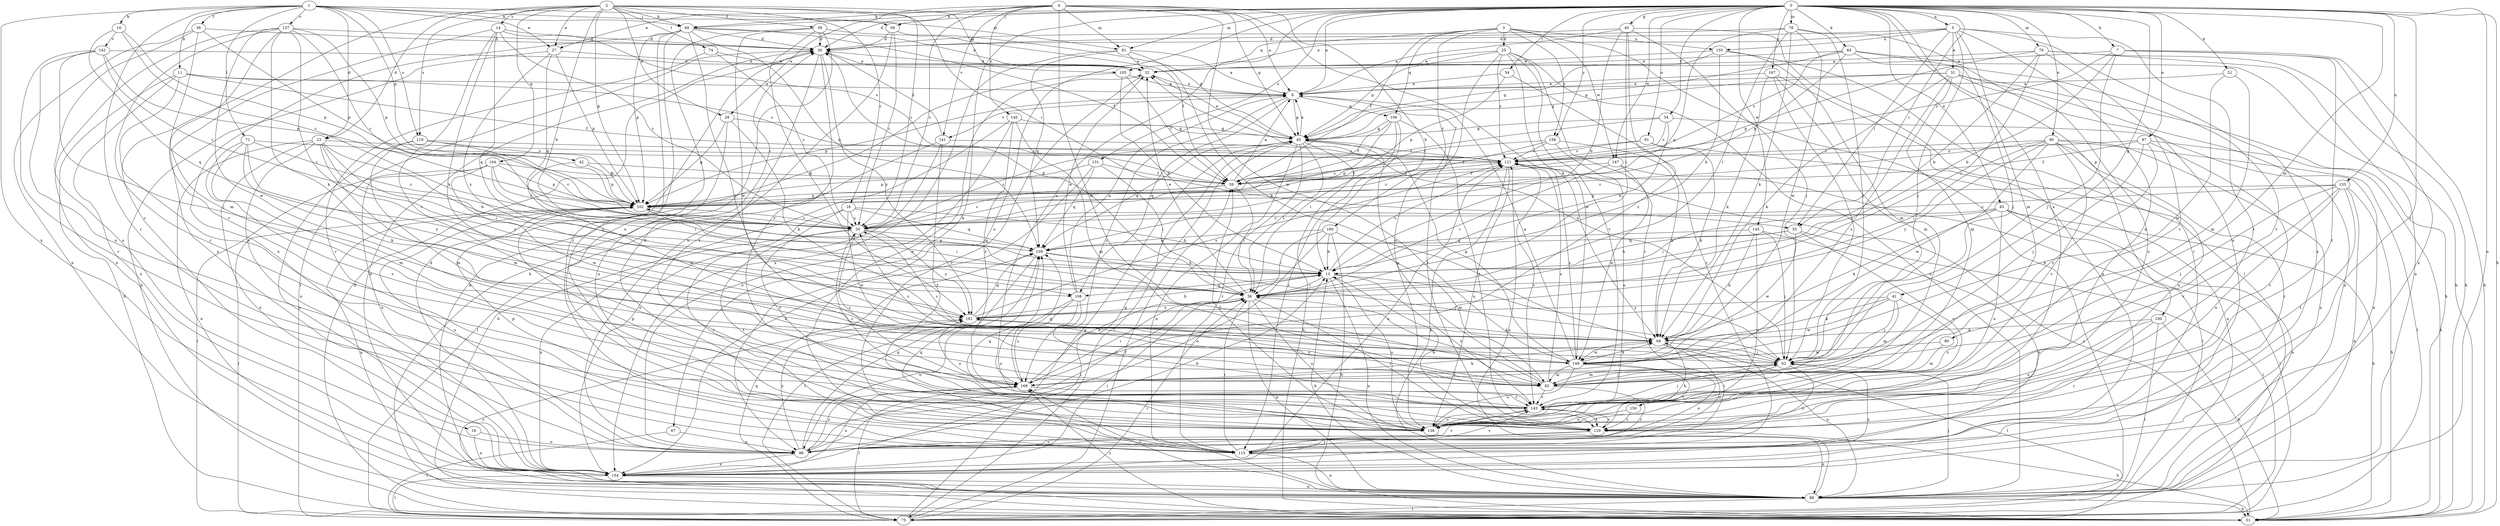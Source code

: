 strict digraph  {
0;
1;
2;
3;
4;
5;
6;
7;
10;
11;
13;
14;
16;
19;
20;
21;
23;
25;
26;
27;
28;
31;
32;
34;
36;
38;
39;
40;
41;
42;
45;
51;
54;
55;
56;
59;
62;
64;
67;
68;
69;
71;
74;
75;
76;
78;
80;
81;
82;
83;
87;
88;
90;
91;
96;
100;
102;
104;
105;
106;
108;
109;
115;
119;
121;
129;
131;
133;
135;
136;
137;
140;
141;
142;
143;
145;
147;
148;
150;
154;
158;
160;
161;
167;
168;
0 -> 5  [label=a];
0 -> 6  [label=a];
0 -> 7  [label=b];
0 -> 21  [label=d];
0 -> 27  [label=e];
0 -> 34  [label=f];
0 -> 40  [label=g];
0 -> 41  [label=g];
0 -> 51  [label=h];
0 -> 54  [label=i];
0 -> 55  [label=i];
0 -> 59  [label=j];
0 -> 64  [label=k];
0 -> 67  [label=k];
0 -> 68  [label=k];
0 -> 76  [label=m];
0 -> 78  [label=m];
0 -> 80  [label=m];
0 -> 81  [label=m];
0 -> 83  [label=n];
0 -> 87  [label=n];
0 -> 88  [label=n];
0 -> 90  [label=o];
0 -> 91  [label=o];
0 -> 96  [label=o];
0 -> 100  [label=p];
0 -> 129  [label=t];
0 -> 131  [label=u];
0 -> 133  [label=u];
0 -> 145  [label=w];
0 -> 147  [label=w];
0 -> 150  [label=x];
0 -> 158  [label=y];
0 -> 167  [label=z];
0 -> 168  [label=z];
1 -> 10  [label=b];
1 -> 11  [label=b];
1 -> 23  [label=d];
1 -> 27  [label=e];
1 -> 36  [label=f];
1 -> 42  [label=g];
1 -> 59  [label=j];
1 -> 68  [label=k];
1 -> 71  [label=l];
1 -> 81  [label=m];
1 -> 115  [label=r];
1 -> 119  [label=s];
1 -> 137  [label=v];
1 -> 154  [label=x];
2 -> 13  [label=b];
2 -> 14  [label=c];
2 -> 16  [label=c];
2 -> 19  [label=c];
2 -> 20  [label=c];
2 -> 23  [label=d];
2 -> 27  [label=e];
2 -> 28  [label=e];
2 -> 38  [label=f];
2 -> 55  [label=i];
2 -> 68  [label=k];
2 -> 74  [label=l];
2 -> 102  [label=p];
2 -> 104  [label=q];
2 -> 105  [label=q];
2 -> 119  [label=s];
3 -> 25  [label=d];
3 -> 39  [label=f];
3 -> 88  [label=n];
3 -> 105  [label=q];
3 -> 106  [label=q];
3 -> 135  [label=u];
3 -> 147  [label=w];
3 -> 158  [label=y];
3 -> 160  [label=y];
4 -> 6  [label=a];
4 -> 13  [label=b];
4 -> 20  [label=c];
4 -> 26  [label=d];
4 -> 28  [label=e];
4 -> 45  [label=g];
4 -> 68  [label=k];
4 -> 69  [label=k];
4 -> 81  [label=m];
4 -> 82  [label=m];
4 -> 140  [label=v];
4 -> 141  [label=v];
4 -> 148  [label=w];
5 -> 26  [label=d];
5 -> 31  [label=e];
5 -> 32  [label=e];
5 -> 55  [label=i];
5 -> 62  [label=j];
5 -> 82  [label=m];
5 -> 129  [label=t];
5 -> 135  [label=u];
5 -> 136  [label=u];
5 -> 154  [label=x];
6 -> 45  [label=g];
6 -> 102  [label=p];
6 -> 106  [label=q];
6 -> 108  [label=q];
6 -> 129  [label=t];
6 -> 141  [label=v];
6 -> 168  [label=z];
7 -> 13  [label=b];
7 -> 32  [label=e];
7 -> 51  [label=h];
7 -> 62  [label=j];
7 -> 121  [label=s];
7 -> 129  [label=t];
7 -> 154  [label=x];
10 -> 20  [label=c];
10 -> 102  [label=p];
10 -> 108  [label=q];
10 -> 142  [label=v];
11 -> 6  [label=a];
11 -> 39  [label=f];
11 -> 51  [label=h];
11 -> 121  [label=s];
11 -> 143  [label=v];
11 -> 154  [label=x];
13 -> 56  [label=i];
13 -> 62  [label=j];
13 -> 88  [label=n];
13 -> 102  [label=p];
13 -> 108  [label=q];
13 -> 121  [label=s];
13 -> 136  [label=u];
13 -> 143  [label=v];
14 -> 20  [label=c];
14 -> 26  [label=d];
14 -> 69  [label=k];
14 -> 108  [label=q];
14 -> 121  [label=s];
14 -> 154  [label=x];
14 -> 168  [label=z];
16 -> 13  [label=b];
16 -> 20  [label=c];
16 -> 109  [label=q];
16 -> 115  [label=r];
16 -> 143  [label=v];
16 -> 148  [label=w];
19 -> 96  [label=o];
19 -> 154  [label=x];
20 -> 109  [label=q];
20 -> 129  [label=t];
20 -> 154  [label=x];
20 -> 161  [label=y];
20 -> 168  [label=z];
21 -> 6  [label=a];
21 -> 82  [label=m];
21 -> 148  [label=w];
23 -> 13  [label=b];
23 -> 56  [label=i];
23 -> 82  [label=m];
23 -> 88  [label=n];
23 -> 96  [label=o];
23 -> 121  [label=s];
23 -> 154  [label=x];
23 -> 161  [label=y];
25 -> 32  [label=e];
25 -> 45  [label=g];
25 -> 88  [label=n];
25 -> 115  [label=r];
25 -> 121  [label=s];
25 -> 136  [label=u];
25 -> 143  [label=v];
25 -> 148  [label=w];
26 -> 32  [label=e];
26 -> 75  [label=l];
26 -> 129  [label=t];
26 -> 161  [label=y];
26 -> 168  [label=z];
27 -> 32  [label=e];
27 -> 51  [label=h];
27 -> 102  [label=p];
27 -> 109  [label=q];
27 -> 161  [label=y];
28 -> 45  [label=g];
28 -> 69  [label=k];
28 -> 102  [label=p];
28 -> 136  [label=u];
31 -> 6  [label=a];
31 -> 45  [label=g];
31 -> 51  [label=h];
31 -> 69  [label=k];
31 -> 82  [label=m];
31 -> 88  [label=n];
31 -> 136  [label=u];
31 -> 168  [label=z];
32 -> 6  [label=a];
32 -> 26  [label=d];
32 -> 115  [label=r];
34 -> 13  [label=b];
34 -> 39  [label=f];
34 -> 45  [label=g];
34 -> 88  [label=n];
34 -> 121  [label=s];
36 -> 26  [label=d];
36 -> 88  [label=n];
36 -> 96  [label=o];
36 -> 102  [label=p];
36 -> 143  [label=v];
38 -> 26  [label=d];
38 -> 45  [label=g];
38 -> 51  [label=h];
38 -> 136  [label=u];
38 -> 148  [label=w];
38 -> 161  [label=y];
39 -> 6  [label=a];
39 -> 20  [label=c];
39 -> 56  [label=i];
39 -> 102  [label=p];
39 -> 121  [label=s];
40 -> 6  [label=a];
40 -> 13  [label=b];
40 -> 26  [label=d];
40 -> 56  [label=i];
40 -> 62  [label=j];
40 -> 75  [label=l];
40 -> 168  [label=z];
41 -> 62  [label=j];
41 -> 69  [label=k];
41 -> 82  [label=m];
41 -> 143  [label=v];
41 -> 148  [label=w];
41 -> 161  [label=y];
42 -> 39  [label=f];
42 -> 102  [label=p];
42 -> 148  [label=w];
45 -> 6  [label=a];
45 -> 20  [label=c];
45 -> 32  [label=e];
45 -> 51  [label=h];
45 -> 56  [label=i];
45 -> 75  [label=l];
45 -> 88  [label=n];
45 -> 109  [label=q];
45 -> 115  [label=r];
45 -> 121  [label=s];
51 -> 26  [label=d];
51 -> 121  [label=s];
51 -> 161  [label=y];
51 -> 168  [label=z];
54 -> 6  [label=a];
54 -> 102  [label=p];
54 -> 115  [label=r];
55 -> 13  [label=b];
55 -> 75  [label=l];
55 -> 109  [label=q];
55 -> 143  [label=v];
55 -> 148  [label=w];
56 -> 26  [label=d];
56 -> 32  [label=e];
56 -> 88  [label=n];
56 -> 129  [label=t];
56 -> 136  [label=u];
56 -> 161  [label=y];
59 -> 20  [label=c];
59 -> 26  [label=d];
59 -> 39  [label=f];
59 -> 96  [label=o];
62 -> 20  [label=c];
62 -> 32  [label=e];
62 -> 82  [label=m];
62 -> 96  [label=o];
62 -> 143  [label=v];
62 -> 154  [label=x];
62 -> 168  [label=z];
64 -> 32  [label=e];
64 -> 45  [label=g];
64 -> 51  [label=h];
64 -> 62  [label=j];
64 -> 102  [label=p];
64 -> 121  [label=s];
64 -> 143  [label=v];
67 -> 75  [label=l];
67 -> 96  [label=o];
68 -> 26  [label=d];
68 -> 32  [label=e];
68 -> 39  [label=f];
68 -> 62  [label=j];
68 -> 102  [label=p];
68 -> 109  [label=q];
68 -> 115  [label=r];
68 -> 136  [label=u];
68 -> 154  [label=x];
69 -> 62  [label=j];
69 -> 75  [label=l];
69 -> 88  [label=n];
69 -> 96  [label=o];
69 -> 148  [label=w];
71 -> 20  [label=c];
71 -> 69  [label=k];
71 -> 82  [label=m];
71 -> 121  [label=s];
71 -> 143  [label=v];
71 -> 161  [label=y];
74 -> 20  [label=c];
74 -> 32  [label=e];
74 -> 115  [label=r];
75 -> 39  [label=f];
75 -> 45  [label=g];
75 -> 56  [label=i];
75 -> 109  [label=q];
76 -> 13  [label=b];
76 -> 32  [label=e];
76 -> 51  [label=h];
76 -> 56  [label=i];
76 -> 88  [label=n];
76 -> 102  [label=p];
76 -> 143  [label=v];
78 -> 26  [label=d];
78 -> 56  [label=i];
78 -> 62  [label=j];
78 -> 69  [label=k];
78 -> 96  [label=o];
78 -> 109  [label=q];
78 -> 148  [label=w];
80 -> 82  [label=m];
80 -> 148  [label=w];
81 -> 6  [label=a];
81 -> 32  [label=e];
81 -> 69  [label=k];
81 -> 109  [label=q];
81 -> 154  [label=x];
82 -> 45  [label=g];
82 -> 56  [label=i];
82 -> 62  [label=j];
82 -> 115  [label=r];
82 -> 121  [label=s];
82 -> 143  [label=v];
82 -> 161  [label=y];
83 -> 20  [label=c];
83 -> 51  [label=h];
83 -> 56  [label=i];
83 -> 69  [label=k];
83 -> 75  [label=l];
83 -> 88  [label=n];
83 -> 136  [label=u];
87 -> 39  [label=f];
87 -> 51  [label=h];
87 -> 62  [label=j];
87 -> 121  [label=s];
87 -> 129  [label=t];
87 -> 168  [label=z];
88 -> 13  [label=b];
88 -> 26  [label=d];
88 -> 51  [label=h];
88 -> 62  [label=j];
88 -> 75  [label=l];
88 -> 121  [label=s];
88 -> 168  [label=z];
90 -> 20  [label=c];
90 -> 56  [label=i];
90 -> 75  [label=l];
90 -> 115  [label=r];
90 -> 121  [label=s];
90 -> 136  [label=u];
90 -> 143  [label=v];
90 -> 148  [label=w];
90 -> 154  [label=x];
90 -> 161  [label=y];
91 -> 39  [label=f];
91 -> 69  [label=k];
91 -> 88  [label=n];
91 -> 121  [label=s];
96 -> 13  [label=b];
96 -> 56  [label=i];
96 -> 109  [label=q];
96 -> 143  [label=v];
96 -> 154  [label=x];
96 -> 161  [label=y];
96 -> 168  [label=z];
100 -> 51  [label=h];
100 -> 69  [label=k];
100 -> 75  [label=l];
100 -> 115  [label=r];
100 -> 136  [label=u];
102 -> 20  [label=c];
102 -> 56  [label=i];
102 -> 75  [label=l];
102 -> 88  [label=n];
102 -> 96  [label=o];
104 -> 20  [label=c];
104 -> 39  [label=f];
104 -> 56  [label=i];
104 -> 75  [label=l];
104 -> 96  [label=o];
104 -> 102  [label=p];
104 -> 148  [label=w];
105 -> 6  [label=a];
105 -> 13  [label=b];
105 -> 39  [label=f];
105 -> 88  [label=n];
106 -> 20  [label=c];
106 -> 39  [label=f];
106 -> 45  [label=g];
106 -> 56  [label=i];
106 -> 115  [label=r];
106 -> 129  [label=t];
108 -> 6  [label=a];
108 -> 32  [label=e];
108 -> 96  [label=o];
108 -> 136  [label=u];
108 -> 143  [label=v];
108 -> 168  [label=z];
109 -> 13  [label=b];
109 -> 62  [label=j];
109 -> 75  [label=l];
115 -> 56  [label=i];
115 -> 88  [label=n];
115 -> 109  [label=q];
115 -> 143  [label=v];
119 -> 20  [label=c];
119 -> 82  [label=m];
119 -> 102  [label=p];
119 -> 121  [label=s];
119 -> 154  [label=x];
121 -> 39  [label=f];
121 -> 88  [label=n];
121 -> 136  [label=u];
121 -> 143  [label=v];
129 -> 13  [label=b];
129 -> 51  [label=h];
129 -> 96  [label=o];
129 -> 102  [label=p];
129 -> 115  [label=r];
129 -> 143  [label=v];
131 -> 39  [label=f];
131 -> 56  [label=i];
131 -> 102  [label=p];
131 -> 109  [label=q];
131 -> 154  [label=x];
133 -> 20  [label=c];
133 -> 51  [label=h];
133 -> 62  [label=j];
133 -> 88  [label=n];
133 -> 102  [label=p];
133 -> 129  [label=t];
133 -> 136  [label=u];
133 -> 143  [label=v];
135 -> 13  [label=b];
135 -> 32  [label=e];
135 -> 45  [label=g];
135 -> 82  [label=m];
135 -> 115  [label=r];
136 -> 26  [label=d];
136 -> 32  [label=e];
136 -> 39  [label=f];
136 -> 69  [label=k];
136 -> 88  [label=n];
136 -> 102  [label=p];
136 -> 109  [label=q];
137 -> 20  [label=c];
137 -> 26  [label=d];
137 -> 56  [label=i];
137 -> 69  [label=k];
137 -> 82  [label=m];
137 -> 88  [label=n];
137 -> 102  [label=p];
137 -> 115  [label=r];
137 -> 148  [label=w];
140 -> 45  [label=g];
140 -> 51  [label=h];
140 -> 82  [label=m];
140 -> 96  [label=o];
140 -> 168  [label=z];
141 -> 26  [label=d];
141 -> 75  [label=l];
141 -> 121  [label=s];
141 -> 129  [label=t];
141 -> 154  [label=x];
142 -> 20  [label=c];
142 -> 32  [label=e];
142 -> 62  [label=j];
142 -> 102  [label=p];
142 -> 115  [label=r];
142 -> 136  [label=u];
143 -> 20  [label=c];
143 -> 62  [label=j];
143 -> 129  [label=t];
143 -> 136  [label=u];
143 -> 161  [label=y];
145 -> 62  [label=j];
145 -> 69  [label=k];
145 -> 109  [label=q];
145 -> 136  [label=u];
145 -> 154  [label=x];
147 -> 39  [label=f];
147 -> 56  [label=i];
147 -> 75  [label=l];
147 -> 148  [label=w];
148 -> 6  [label=a];
148 -> 20  [label=c];
148 -> 45  [label=g];
148 -> 69  [label=k];
148 -> 82  [label=m];
148 -> 96  [label=o];
148 -> 121  [label=s];
148 -> 129  [label=t];
148 -> 136  [label=u];
150 -> 129  [label=t];
150 -> 136  [label=u];
154 -> 26  [label=d];
154 -> 45  [label=g];
154 -> 56  [label=i];
154 -> 75  [label=l];
154 -> 88  [label=n];
154 -> 121  [label=s];
158 -> 20  [label=c];
158 -> 69  [label=k];
158 -> 102  [label=p];
158 -> 121  [label=s];
158 -> 136  [label=u];
160 -> 13  [label=b];
160 -> 51  [label=h];
160 -> 56  [label=i];
160 -> 82  [label=m];
160 -> 96  [label=o];
160 -> 109  [label=q];
161 -> 13  [label=b];
161 -> 69  [label=k];
161 -> 109  [label=q];
161 -> 121  [label=s];
167 -> 6  [label=a];
167 -> 62  [label=j];
167 -> 69  [label=k];
167 -> 82  [label=m];
167 -> 154  [label=x];
168 -> 13  [label=b];
168 -> 56  [label=i];
168 -> 69  [label=k];
168 -> 75  [label=l];
168 -> 109  [label=q];
168 -> 143  [label=v];
168 -> 154  [label=x];
}
